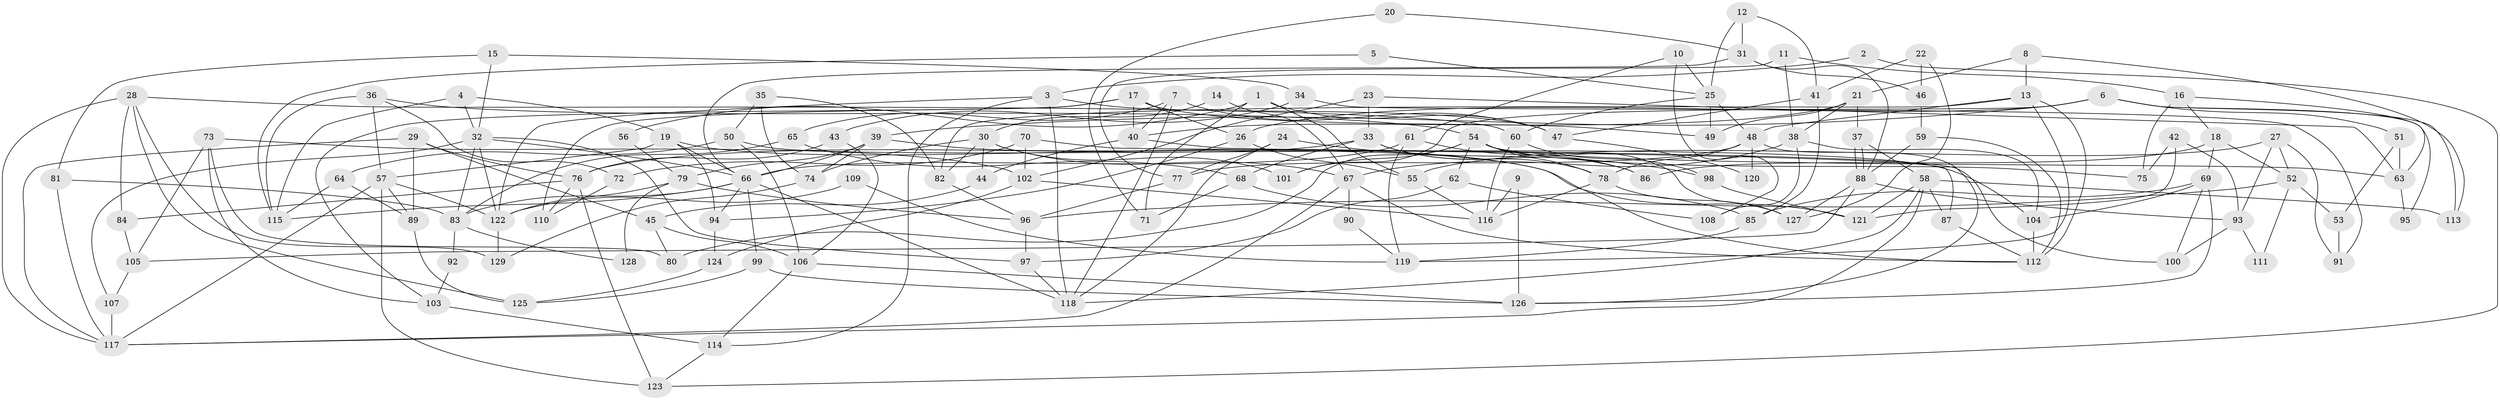 // Generated by graph-tools (version 1.1) at 2025/11/02/27/25 16:11:22]
// undirected, 129 vertices, 258 edges
graph export_dot {
graph [start="1"]
  node [color=gray90,style=filled];
  1;
  2;
  3;
  4;
  5;
  6;
  7;
  8;
  9;
  10;
  11;
  12;
  13;
  14;
  15;
  16;
  17;
  18;
  19;
  20;
  21;
  22;
  23;
  24;
  25;
  26;
  27;
  28;
  29;
  30;
  31;
  32;
  33;
  34;
  35;
  36;
  37;
  38;
  39;
  40;
  41;
  42;
  43;
  44;
  45;
  46;
  47;
  48;
  49;
  50;
  51;
  52;
  53;
  54;
  55;
  56;
  57;
  58;
  59;
  60;
  61;
  62;
  63;
  64;
  65;
  66;
  67;
  68;
  69;
  70;
  71;
  72;
  73;
  74;
  75;
  76;
  77;
  78;
  79;
  80;
  81;
  82;
  83;
  84;
  85;
  86;
  87;
  88;
  89;
  90;
  91;
  92;
  93;
  94;
  95;
  96;
  97;
  98;
  99;
  100;
  101;
  102;
  103;
  104;
  105;
  106;
  107;
  108;
  109;
  110;
  111;
  112;
  113;
  114;
  115;
  116;
  117;
  118;
  119;
  120;
  121;
  122;
  123;
  124;
  125;
  126;
  127;
  128;
  129;
  1 -- 47;
  1 -- 55;
  1 -- 56;
  1 -- 71;
  2 -- 123;
  2 -- 3;
  3 -- 122;
  3 -- 118;
  3 -- 47;
  3 -- 114;
  4 -- 32;
  4 -- 19;
  4 -- 115;
  5 -- 115;
  5 -- 25;
  6 -- 26;
  6 -- 39;
  6 -- 51;
  6 -- 95;
  6 -- 101;
  6 -- 113;
  7 -- 47;
  7 -- 118;
  7 -- 40;
  7 -- 65;
  8 -- 113;
  8 -- 13;
  8 -- 21;
  9 -- 126;
  9 -- 116;
  10 -- 61;
  10 -- 108;
  10 -- 25;
  11 -- 38;
  11 -- 77;
  11 -- 16;
  12 -- 31;
  12 -- 25;
  12 -- 41;
  13 -- 82;
  13 -- 112;
  13 -- 48;
  13 -- 119;
  14 -- 67;
  14 -- 30;
  15 -- 81;
  15 -- 32;
  15 -- 34;
  16 -- 75;
  16 -- 18;
  16 -- 63;
  17 -- 40;
  17 -- 110;
  17 -- 26;
  17 -- 49;
  17 -- 103;
  18 -- 69;
  18 -- 52;
  18 -- 86;
  19 -- 94;
  19 -- 57;
  19 -- 66;
  19 -- 121;
  20 -- 31;
  20 -- 71;
  21 -- 49;
  21 -- 37;
  21 -- 38;
  21 -- 40;
  22 -- 127;
  22 -- 41;
  22 -- 46;
  23 -- 63;
  23 -- 33;
  23 -- 102;
  24 -- 118;
  24 -- 98;
  24 -- 77;
  25 -- 60;
  25 -- 48;
  25 -- 49;
  26 -- 94;
  26 -- 55;
  27 -- 93;
  27 -- 52;
  27 -- 55;
  27 -- 91;
  28 -- 84;
  28 -- 117;
  28 -- 60;
  28 -- 125;
  28 -- 129;
  29 -- 45;
  29 -- 89;
  29 -- 76;
  29 -- 117;
  30 -- 74;
  30 -- 44;
  30 -- 67;
  30 -- 82;
  30 -- 101;
  31 -- 66;
  31 -- 88;
  31 -- 46;
  32 -- 107;
  32 -- 122;
  32 -- 66;
  32 -- 83;
  32 -- 97;
  33 -- 68;
  33 -- 78;
  33 -- 76;
  33 -- 86;
  34 -- 91;
  34 -- 43;
  35 -- 50;
  35 -- 82;
  35 -- 74;
  36 -- 115;
  36 -- 57;
  36 -- 54;
  36 -- 72;
  37 -- 88;
  37 -- 88;
  37 -- 58;
  38 -- 104;
  38 -- 67;
  38 -- 108;
  39 -- 66;
  39 -- 112;
  39 -- 74;
  39 -- 79;
  40 -- 44;
  40 -- 100;
  41 -- 85;
  41 -- 47;
  42 -- 121;
  42 -- 93;
  42 -- 75;
  43 -- 76;
  43 -- 106;
  44 -- 45;
  45 -- 106;
  45 -- 80;
  46 -- 59;
  47 -- 120;
  48 -- 77;
  48 -- 78;
  48 -- 120;
  48 -- 126;
  50 -- 106;
  50 -- 64;
  50 -- 104;
  51 -- 63;
  51 -- 53;
  52 -- 96;
  52 -- 53;
  52 -- 111;
  53 -- 91;
  54 -- 101;
  54 -- 62;
  54 -- 63;
  54 -- 75;
  54 -- 78;
  54 -- 80;
  54 -- 127;
  55 -- 116;
  56 -- 79;
  57 -- 117;
  57 -- 122;
  57 -- 89;
  57 -- 123;
  58 -- 117;
  58 -- 87;
  58 -- 113;
  58 -- 118;
  58 -- 121;
  59 -- 88;
  59 -- 112;
  60 -- 116;
  60 -- 98;
  61 -- 66;
  61 -- 86;
  61 -- 119;
  62 -- 97;
  62 -- 108;
  63 -- 95;
  64 -- 115;
  64 -- 89;
  65 -- 83;
  65 -- 68;
  66 -- 83;
  66 -- 94;
  66 -- 99;
  66 -- 115;
  66 -- 118;
  67 -- 90;
  67 -- 112;
  67 -- 117;
  68 -- 85;
  68 -- 71;
  69 -- 126;
  69 -- 104;
  69 -- 85;
  69 -- 100;
  70 -- 102;
  70 -- 87;
  70 -- 72;
  72 -- 110;
  73 -- 103;
  73 -- 102;
  73 -- 80;
  73 -- 105;
  74 -- 129;
  76 -- 84;
  76 -- 110;
  76 -- 123;
  77 -- 96;
  78 -- 116;
  78 -- 127;
  79 -- 96;
  79 -- 122;
  79 -- 128;
  81 -- 117;
  81 -- 83;
  82 -- 96;
  83 -- 92;
  83 -- 128;
  84 -- 105;
  85 -- 119;
  87 -- 112;
  88 -- 127;
  88 -- 93;
  88 -- 105;
  89 -- 125;
  90 -- 119;
  92 -- 103;
  93 -- 100;
  93 -- 111;
  94 -- 124;
  96 -- 97;
  97 -- 118;
  98 -- 121;
  99 -- 126;
  99 -- 125;
  102 -- 116;
  102 -- 124;
  103 -- 114;
  104 -- 112;
  105 -- 107;
  106 -- 114;
  106 -- 126;
  107 -- 117;
  109 -- 119;
  109 -- 122;
  114 -- 123;
  122 -- 129;
  124 -- 125;
}
